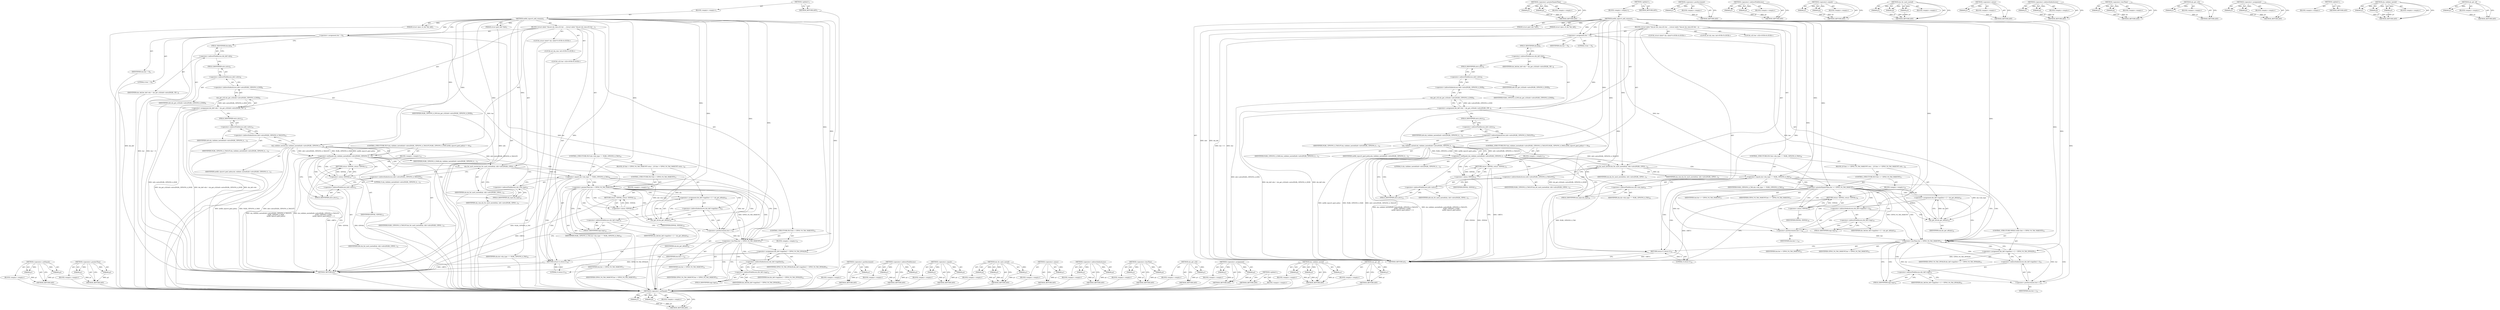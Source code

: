 digraph "nla_get_u8" {
vulnerable_133 [label=<(METHOD,&lt;operator&gt;.notEquals)>];
vulnerable_134 [label=<(PARAM,p1)>];
vulnerable_135 [label=<(PARAM,p2)>];
vulnerable_136 [label=<(BLOCK,&lt;empty&gt;,&lt;empty&gt;)>];
vulnerable_137 [label=<(METHOD_RETURN,ANY)>];
vulnerable_159 [label=<(METHOD,&lt;operator&gt;.greaterThan)>];
vulnerable_160 [label=<(PARAM,p1)>];
vulnerable_161 [label=<(PARAM,p2)>];
vulnerable_162 [label=<(BLOCK,&lt;empty&gt;,&lt;empty&gt;)>];
vulnerable_163 [label=<(METHOD_RETURN,ANY)>];
vulnerable_6 [label=<(METHOD,&lt;global&gt;)<SUB>1</SUB>>];
vulnerable_7 [label=<(BLOCK,&lt;empty&gt;,&lt;empty&gt;)<SUB>1</SUB>>];
vulnerable_8 [label=<(METHOD,netlbl_cipsov4_add_common)<SUB>1</SUB>>];
vulnerable_9 [label=<(PARAM,struct genl_info *info)<SUB>1</SUB>>];
vulnerable_10 [label=<(PARAM,struct cipso_v4_doi *doi_def)<SUB>2</SUB>>];
vulnerable_11 [label=<(BLOCK,{
	struct nlattr *nla;
	int nla_rem;
	u32 iter ...,{
	struct nlattr *nla;
	int nla_rem;
	u32 iter ...)<SUB>3</SUB>>];
vulnerable_12 [label="<(LOCAL,struct nlattr* nla: nlattr*)<SUB>4</SUB>>"];
vulnerable_13 [label="<(LOCAL,int nla_rem: int)<SUB>5</SUB>>"];
vulnerable_14 [label="<(LOCAL,u32 iter: u32)<SUB>6</SUB>>"];
vulnerable_15 [label=<(&lt;operator&gt;.assignment,iter = 0)<SUB>6</SUB>>];
vulnerable_16 [label=<(IDENTIFIER,iter,iter = 0)<SUB>6</SUB>>];
vulnerable_17 [label=<(LITERAL,0,iter = 0)<SUB>6</SUB>>];
vulnerable_18 [label=<(&lt;operator&gt;.assignment,doi_def-&gt;doi = nla_get_u32(info-&gt;attrs[NLBL_CIP...)<SUB>8</SUB>>];
vulnerable_19 [label=<(&lt;operator&gt;.indirectFieldAccess,doi_def-&gt;doi)<SUB>8</SUB>>];
vulnerable_20 [label=<(IDENTIFIER,doi_def,doi_def-&gt;doi = nla_get_u32(info-&gt;attrs[NLBL_CIP...)<SUB>8</SUB>>];
vulnerable_21 [label=<(FIELD_IDENTIFIER,doi,doi)<SUB>8</SUB>>];
vulnerable_22 [label=<(nla_get_u32,nla_get_u32(info-&gt;attrs[NLBL_CIPSOV4_A_DOI]))<SUB>8</SUB>>];
vulnerable_23 [label=<(&lt;operator&gt;.indirectIndexAccess,info-&gt;attrs[NLBL_CIPSOV4_A_DOI])<SUB>8</SUB>>];
vulnerable_24 [label=<(&lt;operator&gt;.indirectFieldAccess,info-&gt;attrs)<SUB>8</SUB>>];
vulnerable_25 [label=<(IDENTIFIER,info,nla_get_u32(info-&gt;attrs[NLBL_CIPSOV4_A_DOI]))<SUB>8</SUB>>];
vulnerable_26 [label=<(FIELD_IDENTIFIER,attrs,attrs)<SUB>8</SUB>>];
vulnerable_27 [label=<(IDENTIFIER,NLBL_CIPSOV4_A_DOI,nla_get_u32(info-&gt;attrs[NLBL_CIPSOV4_A_DOI]))<SUB>8</SUB>>];
vulnerable_28 [label=<(CONTROL_STRUCTURE,IF,if (nla_validate_nested(info-&gt;attrs[NLBL_CIPSOV4_A_TAGLST],
				NLBL_CIPSOV4_A_MAX,
				netlbl_cipsov4_genl_policy) != 0))<SUB>10</SUB>>];
vulnerable_29 [label=<(&lt;operator&gt;.notEquals,nla_validate_nested(info-&gt;attrs[NLBL_CIPSOV4_A_...)<SUB>10</SUB>>];
vulnerable_30 [label=<(nla_validate_nested,nla_validate_nested(info-&gt;attrs[NLBL_CIPSOV4_A_...)<SUB>10</SUB>>];
vulnerable_31 [label=<(&lt;operator&gt;.indirectIndexAccess,info-&gt;attrs[NLBL_CIPSOV4_A_TAGLST])<SUB>10</SUB>>];
vulnerable_32 [label=<(&lt;operator&gt;.indirectFieldAccess,info-&gt;attrs)<SUB>10</SUB>>];
vulnerable_33 [label=<(IDENTIFIER,info,nla_validate_nested(info-&gt;attrs[NLBL_CIPSOV4_A_...)<SUB>10</SUB>>];
vulnerable_34 [label=<(FIELD_IDENTIFIER,attrs,attrs)<SUB>10</SUB>>];
vulnerable_35 [label=<(IDENTIFIER,NLBL_CIPSOV4_A_TAGLST,nla_validate_nested(info-&gt;attrs[NLBL_CIPSOV4_A_...)<SUB>10</SUB>>];
vulnerable_36 [label=<(IDENTIFIER,NLBL_CIPSOV4_A_MAX,nla_validate_nested(info-&gt;attrs[NLBL_CIPSOV4_A_...)<SUB>11</SUB>>];
vulnerable_37 [label=<(IDENTIFIER,netlbl_cipsov4_genl_policy,nla_validate_nested(info-&gt;attrs[NLBL_CIPSOV4_A_...)<SUB>12</SUB>>];
vulnerable_38 [label=<(LITERAL,0,nla_validate_nested(info-&gt;attrs[NLBL_CIPSOV4_A_...)<SUB>12</SUB>>];
vulnerable_39 [label=<(BLOCK,&lt;empty&gt;,&lt;empty&gt;)<SUB>13</SUB>>];
vulnerable_40 [label=<(RETURN,return -EINVAL;,return -EINVAL;)<SUB>13</SUB>>];
vulnerable_41 [label=<(&lt;operator&gt;.minus,-EINVAL)<SUB>13</SUB>>];
vulnerable_42 [label=<(IDENTIFIER,EINVAL,-EINVAL)<SUB>13</SUB>>];
vulnerable_43 [label=<(nla_for_each_nested,nla_for_each_nested(nla, info-&gt;attrs[NLBL_CIPSO...)<SUB>15</SUB>>];
vulnerable_44 [label=<(IDENTIFIER,nla,nla_for_each_nested(nla, info-&gt;attrs[NLBL_CIPSO...)<SUB>15</SUB>>];
vulnerable_45 [label=<(&lt;operator&gt;.indirectIndexAccess,info-&gt;attrs[NLBL_CIPSOV4_A_TAGLST])<SUB>15</SUB>>];
vulnerable_46 [label=<(&lt;operator&gt;.indirectFieldAccess,info-&gt;attrs)<SUB>15</SUB>>];
vulnerable_47 [label=<(IDENTIFIER,info,nla_for_each_nested(nla, info-&gt;attrs[NLBL_CIPSO...)<SUB>15</SUB>>];
vulnerable_48 [label=<(FIELD_IDENTIFIER,attrs,attrs)<SUB>15</SUB>>];
vulnerable_49 [label=<(IDENTIFIER,NLBL_CIPSOV4_A_TAGLST,nla_for_each_nested(nla, info-&gt;attrs[NLBL_CIPSO...)<SUB>15</SUB>>];
vulnerable_50 [label=<(IDENTIFIER,nla_rem,nla_for_each_nested(nla, info-&gt;attrs[NLBL_CIPSO...)<SUB>15</SUB>>];
vulnerable_51 [label=<(CONTROL_STRUCTURE,IF,if (nla-&gt;nla_type == NLBL_CIPSOV4_A_TAG))<SUB>16</SUB>>];
vulnerable_52 [label=<(&lt;operator&gt;.equals,nla-&gt;nla_type == NLBL_CIPSOV4_A_TAG)<SUB>16</SUB>>];
vulnerable_53 [label=<(&lt;operator&gt;.indirectFieldAccess,nla-&gt;nla_type)<SUB>16</SUB>>];
vulnerable_54 [label=<(IDENTIFIER,nla,nla-&gt;nla_type == NLBL_CIPSOV4_A_TAG)<SUB>16</SUB>>];
vulnerable_55 [label=<(FIELD_IDENTIFIER,nla_type,nla_type)<SUB>16</SUB>>];
vulnerable_56 [label=<(IDENTIFIER,NLBL_CIPSOV4_A_TAG,nla-&gt;nla_type == NLBL_CIPSOV4_A_TAG)<SUB>16</SUB>>];
vulnerable_57 [label=<(BLOCK,{
			if (iter &gt; CIPSO_V4_TAG_MAXCNT)
 				retur...,{
			if (iter &gt; CIPSO_V4_TAG_MAXCNT)
 				retur...)<SUB>16</SUB>>];
vulnerable_58 [label=<(CONTROL_STRUCTURE,IF,if (iter &gt; CIPSO_V4_TAG_MAXCNT))<SUB>17</SUB>>];
vulnerable_59 [label=<(&lt;operator&gt;.greaterThan,iter &gt; CIPSO_V4_TAG_MAXCNT)<SUB>17</SUB>>];
vulnerable_60 [label=<(IDENTIFIER,iter,iter &gt; CIPSO_V4_TAG_MAXCNT)<SUB>17</SUB>>];
vulnerable_61 [label=<(IDENTIFIER,CIPSO_V4_TAG_MAXCNT,iter &gt; CIPSO_V4_TAG_MAXCNT)<SUB>17</SUB>>];
vulnerable_62 [label=<(BLOCK,&lt;empty&gt;,&lt;empty&gt;)<SUB>18</SUB>>];
vulnerable_63 [label=<(RETURN,return -EINVAL;,return -EINVAL;)<SUB>18</SUB>>];
vulnerable_64 [label=<(&lt;operator&gt;.minus,-EINVAL)<SUB>18</SUB>>];
vulnerable_65 [label=<(IDENTIFIER,EINVAL,-EINVAL)<SUB>18</SUB>>];
vulnerable_66 [label=<(&lt;operator&gt;.assignment,doi_def-&gt;tags[iter++] = nla_get_u8(nla))<SUB>19</SUB>>];
vulnerable_67 [label=<(&lt;operator&gt;.indirectIndexAccess,doi_def-&gt;tags[iter++])<SUB>19</SUB>>];
vulnerable_68 [label=<(&lt;operator&gt;.indirectFieldAccess,doi_def-&gt;tags)<SUB>19</SUB>>];
vulnerable_69 [label=<(IDENTIFIER,doi_def,doi_def-&gt;tags[iter++] = nla_get_u8(nla))<SUB>19</SUB>>];
vulnerable_70 [label=<(FIELD_IDENTIFIER,tags,tags)<SUB>19</SUB>>];
vulnerable_71 [label=<(&lt;operator&gt;.postIncrement,iter++)<SUB>19</SUB>>];
vulnerable_72 [label=<(IDENTIFIER,iter,iter++)<SUB>19</SUB>>];
vulnerable_73 [label=<(nla_get_u8,nla_get_u8(nla))<SUB>19</SUB>>];
vulnerable_74 [label=<(IDENTIFIER,nla,nla_get_u8(nla))<SUB>19</SUB>>];
vulnerable_75 [label=<(CONTROL_STRUCTURE,IF,if (iter &lt; CIPSO_V4_TAG_MAXCNT))<SUB>21</SUB>>];
vulnerable_76 [label=<(&lt;operator&gt;.lessThan,iter &lt; CIPSO_V4_TAG_MAXCNT)<SUB>21</SUB>>];
vulnerable_77 [label=<(IDENTIFIER,iter,iter &lt; CIPSO_V4_TAG_MAXCNT)<SUB>21</SUB>>];
vulnerable_78 [label=<(IDENTIFIER,CIPSO_V4_TAG_MAXCNT,iter &lt; CIPSO_V4_TAG_MAXCNT)<SUB>21</SUB>>];
vulnerable_79 [label=<(BLOCK,&lt;empty&gt;,&lt;empty&gt;)<SUB>22</SUB>>];
vulnerable_80 [label=<(&lt;operator&gt;.assignment,doi_def-&gt;tags[iter] = CIPSO_V4_TAG_INVALID)<SUB>22</SUB>>];
vulnerable_81 [label=<(&lt;operator&gt;.indirectIndexAccess,doi_def-&gt;tags[iter])<SUB>22</SUB>>];
vulnerable_82 [label=<(&lt;operator&gt;.indirectFieldAccess,doi_def-&gt;tags)<SUB>22</SUB>>];
vulnerable_83 [label=<(IDENTIFIER,doi_def,doi_def-&gt;tags[iter] = CIPSO_V4_TAG_INVALID)<SUB>22</SUB>>];
vulnerable_84 [label=<(FIELD_IDENTIFIER,tags,tags)<SUB>22</SUB>>];
vulnerable_85 [label=<(IDENTIFIER,iter,doi_def-&gt;tags[iter] = CIPSO_V4_TAG_INVALID)<SUB>22</SUB>>];
vulnerable_86 [label=<(IDENTIFIER,CIPSO_V4_TAG_INVALID,doi_def-&gt;tags[iter] = CIPSO_V4_TAG_INVALID)<SUB>22</SUB>>];
vulnerable_87 [label=<(RETURN,return 0;,return 0;)<SUB>24</SUB>>];
vulnerable_88 [label=<(LITERAL,0,return 0;)<SUB>24</SUB>>];
vulnerable_89 [label=<(METHOD_RETURN,int)<SUB>1</SUB>>];
vulnerable_91 [label=<(METHOD_RETURN,ANY)<SUB>1</SUB>>];
vulnerable_164 [label=<(METHOD,&lt;operator&gt;.postIncrement)>];
vulnerable_165 [label=<(PARAM,p1)>];
vulnerable_166 [label=<(BLOCK,&lt;empty&gt;,&lt;empty&gt;)>];
vulnerable_167 [label=<(METHOD_RETURN,ANY)>];
vulnerable_119 [label=<(METHOD,&lt;operator&gt;.indirectFieldAccess)>];
vulnerable_120 [label=<(PARAM,p1)>];
vulnerable_121 [label=<(PARAM,p2)>];
vulnerable_122 [label=<(BLOCK,&lt;empty&gt;,&lt;empty&gt;)>];
vulnerable_123 [label=<(METHOD_RETURN,ANY)>];
vulnerable_154 [label=<(METHOD,&lt;operator&gt;.equals)>];
vulnerable_155 [label=<(PARAM,p1)>];
vulnerable_156 [label=<(PARAM,p2)>];
vulnerable_157 [label=<(BLOCK,&lt;empty&gt;,&lt;empty&gt;)>];
vulnerable_158 [label=<(METHOD_RETURN,ANY)>];
vulnerable_148 [label=<(METHOD,nla_for_each_nested)>];
vulnerable_149 [label=<(PARAM,p1)>];
vulnerable_150 [label=<(PARAM,p2)>];
vulnerable_151 [label=<(PARAM,p3)>];
vulnerable_152 [label=<(BLOCK,&lt;empty&gt;,&lt;empty&gt;)>];
vulnerable_153 [label=<(METHOD_RETURN,ANY)>];
vulnerable_144 [label=<(METHOD,&lt;operator&gt;.minus)>];
vulnerable_145 [label=<(PARAM,p1)>];
vulnerable_146 [label=<(BLOCK,&lt;empty&gt;,&lt;empty&gt;)>];
vulnerable_147 [label=<(METHOD_RETURN,ANY)>];
vulnerable_128 [label=<(METHOD,&lt;operator&gt;.indirectIndexAccess)>];
vulnerable_129 [label=<(PARAM,p1)>];
vulnerable_130 [label=<(PARAM,p2)>];
vulnerable_131 [label=<(BLOCK,&lt;empty&gt;,&lt;empty&gt;)>];
vulnerable_132 [label=<(METHOD_RETURN,ANY)>];
vulnerable_172 [label=<(METHOD,&lt;operator&gt;.lessThan)>];
vulnerable_173 [label=<(PARAM,p1)>];
vulnerable_174 [label=<(PARAM,p2)>];
vulnerable_175 [label=<(BLOCK,&lt;empty&gt;,&lt;empty&gt;)>];
vulnerable_176 [label=<(METHOD_RETURN,ANY)>];
vulnerable_124 [label=<(METHOD,nla_get_u32)>];
vulnerable_125 [label=<(PARAM,p1)>];
vulnerable_126 [label=<(BLOCK,&lt;empty&gt;,&lt;empty&gt;)>];
vulnerable_127 [label=<(METHOD_RETURN,ANY)>];
vulnerable_114 [label=<(METHOD,&lt;operator&gt;.assignment)>];
vulnerable_115 [label=<(PARAM,p1)>];
vulnerable_116 [label=<(PARAM,p2)>];
vulnerable_117 [label=<(BLOCK,&lt;empty&gt;,&lt;empty&gt;)>];
vulnerable_118 [label=<(METHOD_RETURN,ANY)>];
vulnerable_108 [label=<(METHOD,&lt;global&gt;)<SUB>1</SUB>>];
vulnerable_109 [label=<(BLOCK,&lt;empty&gt;,&lt;empty&gt;)>];
vulnerable_110 [label=<(METHOD_RETURN,ANY)>];
vulnerable_138 [label=<(METHOD,nla_validate_nested)>];
vulnerable_139 [label=<(PARAM,p1)>];
vulnerable_140 [label=<(PARAM,p2)>];
vulnerable_141 [label=<(PARAM,p3)>];
vulnerable_142 [label=<(BLOCK,&lt;empty&gt;,&lt;empty&gt;)>];
vulnerable_143 [label=<(METHOD_RETURN,ANY)>];
vulnerable_168 [label=<(METHOD,nla_get_u8)>];
vulnerable_169 [label=<(PARAM,p1)>];
vulnerable_170 [label=<(BLOCK,&lt;empty&gt;,&lt;empty&gt;)>];
vulnerable_171 [label=<(METHOD_RETURN,ANY)>];
fixed_133 [label=<(METHOD,&lt;operator&gt;.notEquals)>];
fixed_134 [label=<(PARAM,p1)>];
fixed_135 [label=<(PARAM,p2)>];
fixed_136 [label=<(BLOCK,&lt;empty&gt;,&lt;empty&gt;)>];
fixed_137 [label=<(METHOD_RETURN,ANY)>];
fixed_159 [label=<(METHOD,&lt;operator&gt;.greaterEqualsThan)>];
fixed_160 [label=<(PARAM,p1)>];
fixed_161 [label=<(PARAM,p2)>];
fixed_162 [label=<(BLOCK,&lt;empty&gt;,&lt;empty&gt;)>];
fixed_163 [label=<(METHOD_RETURN,ANY)>];
fixed_6 [label=<(METHOD,&lt;global&gt;)<SUB>1</SUB>>];
fixed_7 [label=<(BLOCK,&lt;empty&gt;,&lt;empty&gt;)<SUB>1</SUB>>];
fixed_8 [label=<(METHOD,netlbl_cipsov4_add_common)<SUB>1</SUB>>];
fixed_9 [label=<(PARAM,struct genl_info *info)<SUB>1</SUB>>];
fixed_10 [label=<(PARAM,struct cipso_v4_doi *doi_def)<SUB>2</SUB>>];
fixed_11 [label=<(BLOCK,{
	struct nlattr *nla;
	int nla_rem;
	u32 iter ...,{
	struct nlattr *nla;
	int nla_rem;
	u32 iter ...)<SUB>3</SUB>>];
fixed_12 [label="<(LOCAL,struct nlattr* nla: nlattr*)<SUB>4</SUB>>"];
fixed_13 [label="<(LOCAL,int nla_rem: int)<SUB>5</SUB>>"];
fixed_14 [label="<(LOCAL,u32 iter: u32)<SUB>6</SUB>>"];
fixed_15 [label=<(&lt;operator&gt;.assignment,iter = 0)<SUB>6</SUB>>];
fixed_16 [label=<(IDENTIFIER,iter,iter = 0)<SUB>6</SUB>>];
fixed_17 [label=<(LITERAL,0,iter = 0)<SUB>6</SUB>>];
fixed_18 [label=<(&lt;operator&gt;.assignment,doi_def-&gt;doi = nla_get_u32(info-&gt;attrs[NLBL_CIP...)<SUB>8</SUB>>];
fixed_19 [label=<(&lt;operator&gt;.indirectFieldAccess,doi_def-&gt;doi)<SUB>8</SUB>>];
fixed_20 [label=<(IDENTIFIER,doi_def,doi_def-&gt;doi = nla_get_u32(info-&gt;attrs[NLBL_CIP...)<SUB>8</SUB>>];
fixed_21 [label=<(FIELD_IDENTIFIER,doi,doi)<SUB>8</SUB>>];
fixed_22 [label=<(nla_get_u32,nla_get_u32(info-&gt;attrs[NLBL_CIPSOV4_A_DOI]))<SUB>8</SUB>>];
fixed_23 [label=<(&lt;operator&gt;.indirectIndexAccess,info-&gt;attrs[NLBL_CIPSOV4_A_DOI])<SUB>8</SUB>>];
fixed_24 [label=<(&lt;operator&gt;.indirectFieldAccess,info-&gt;attrs)<SUB>8</SUB>>];
fixed_25 [label=<(IDENTIFIER,info,nla_get_u32(info-&gt;attrs[NLBL_CIPSOV4_A_DOI]))<SUB>8</SUB>>];
fixed_26 [label=<(FIELD_IDENTIFIER,attrs,attrs)<SUB>8</SUB>>];
fixed_27 [label=<(IDENTIFIER,NLBL_CIPSOV4_A_DOI,nla_get_u32(info-&gt;attrs[NLBL_CIPSOV4_A_DOI]))<SUB>8</SUB>>];
fixed_28 [label=<(CONTROL_STRUCTURE,IF,if (nla_validate_nested(info-&gt;attrs[NLBL_CIPSOV4_A_TAGLST],
				NLBL_CIPSOV4_A_MAX,
				netlbl_cipsov4_genl_policy) != 0))<SUB>10</SUB>>];
fixed_29 [label=<(&lt;operator&gt;.notEquals,nla_validate_nested(info-&gt;attrs[NLBL_CIPSOV4_A_...)<SUB>10</SUB>>];
fixed_30 [label=<(nla_validate_nested,nla_validate_nested(info-&gt;attrs[NLBL_CIPSOV4_A_...)<SUB>10</SUB>>];
fixed_31 [label=<(&lt;operator&gt;.indirectIndexAccess,info-&gt;attrs[NLBL_CIPSOV4_A_TAGLST])<SUB>10</SUB>>];
fixed_32 [label=<(&lt;operator&gt;.indirectFieldAccess,info-&gt;attrs)<SUB>10</SUB>>];
fixed_33 [label=<(IDENTIFIER,info,nla_validate_nested(info-&gt;attrs[NLBL_CIPSOV4_A_...)<SUB>10</SUB>>];
fixed_34 [label=<(FIELD_IDENTIFIER,attrs,attrs)<SUB>10</SUB>>];
fixed_35 [label=<(IDENTIFIER,NLBL_CIPSOV4_A_TAGLST,nla_validate_nested(info-&gt;attrs[NLBL_CIPSOV4_A_...)<SUB>10</SUB>>];
fixed_36 [label=<(IDENTIFIER,NLBL_CIPSOV4_A_MAX,nla_validate_nested(info-&gt;attrs[NLBL_CIPSOV4_A_...)<SUB>11</SUB>>];
fixed_37 [label=<(IDENTIFIER,netlbl_cipsov4_genl_policy,nla_validate_nested(info-&gt;attrs[NLBL_CIPSOV4_A_...)<SUB>12</SUB>>];
fixed_38 [label=<(LITERAL,0,nla_validate_nested(info-&gt;attrs[NLBL_CIPSOV4_A_...)<SUB>12</SUB>>];
fixed_39 [label=<(BLOCK,&lt;empty&gt;,&lt;empty&gt;)<SUB>13</SUB>>];
fixed_40 [label=<(RETURN,return -EINVAL;,return -EINVAL;)<SUB>13</SUB>>];
fixed_41 [label=<(&lt;operator&gt;.minus,-EINVAL)<SUB>13</SUB>>];
fixed_42 [label=<(IDENTIFIER,EINVAL,-EINVAL)<SUB>13</SUB>>];
fixed_43 [label=<(nla_for_each_nested,nla_for_each_nested(nla, info-&gt;attrs[NLBL_CIPSO...)<SUB>15</SUB>>];
fixed_44 [label=<(IDENTIFIER,nla,nla_for_each_nested(nla, info-&gt;attrs[NLBL_CIPSO...)<SUB>15</SUB>>];
fixed_45 [label=<(&lt;operator&gt;.indirectIndexAccess,info-&gt;attrs[NLBL_CIPSOV4_A_TAGLST])<SUB>15</SUB>>];
fixed_46 [label=<(&lt;operator&gt;.indirectFieldAccess,info-&gt;attrs)<SUB>15</SUB>>];
fixed_47 [label=<(IDENTIFIER,info,nla_for_each_nested(nla, info-&gt;attrs[NLBL_CIPSO...)<SUB>15</SUB>>];
fixed_48 [label=<(FIELD_IDENTIFIER,attrs,attrs)<SUB>15</SUB>>];
fixed_49 [label=<(IDENTIFIER,NLBL_CIPSOV4_A_TAGLST,nla_for_each_nested(nla, info-&gt;attrs[NLBL_CIPSO...)<SUB>15</SUB>>];
fixed_50 [label=<(IDENTIFIER,nla_rem,nla_for_each_nested(nla, info-&gt;attrs[NLBL_CIPSO...)<SUB>15</SUB>>];
fixed_51 [label=<(CONTROL_STRUCTURE,IF,if (nla-&gt;nla_type == NLBL_CIPSOV4_A_TAG))<SUB>16</SUB>>];
fixed_52 [label=<(&lt;operator&gt;.equals,nla-&gt;nla_type == NLBL_CIPSOV4_A_TAG)<SUB>16</SUB>>];
fixed_53 [label=<(&lt;operator&gt;.indirectFieldAccess,nla-&gt;nla_type)<SUB>16</SUB>>];
fixed_54 [label=<(IDENTIFIER,nla,nla-&gt;nla_type == NLBL_CIPSOV4_A_TAG)<SUB>16</SUB>>];
fixed_55 [label=<(FIELD_IDENTIFIER,nla_type,nla_type)<SUB>16</SUB>>];
fixed_56 [label=<(IDENTIFIER,NLBL_CIPSOV4_A_TAG,nla-&gt;nla_type == NLBL_CIPSOV4_A_TAG)<SUB>16</SUB>>];
fixed_57 [label=<(BLOCK,{
			if (iter &gt;= CIPSO_V4_TAG_MAXCNT)
 				retu...,{
			if (iter &gt;= CIPSO_V4_TAG_MAXCNT)
 				retu...)<SUB>16</SUB>>];
fixed_58 [label=<(CONTROL_STRUCTURE,IF,if (iter &gt;= CIPSO_V4_TAG_MAXCNT))<SUB>17</SUB>>];
fixed_59 [label=<(&lt;operator&gt;.greaterEqualsThan,iter &gt;= CIPSO_V4_TAG_MAXCNT)<SUB>17</SUB>>];
fixed_60 [label=<(IDENTIFIER,iter,iter &gt;= CIPSO_V4_TAG_MAXCNT)<SUB>17</SUB>>];
fixed_61 [label=<(IDENTIFIER,CIPSO_V4_TAG_MAXCNT,iter &gt;= CIPSO_V4_TAG_MAXCNT)<SUB>17</SUB>>];
fixed_62 [label=<(BLOCK,&lt;empty&gt;,&lt;empty&gt;)<SUB>18</SUB>>];
fixed_63 [label=<(RETURN,return -EINVAL;,return -EINVAL;)<SUB>18</SUB>>];
fixed_64 [label=<(&lt;operator&gt;.minus,-EINVAL)<SUB>18</SUB>>];
fixed_65 [label=<(IDENTIFIER,EINVAL,-EINVAL)<SUB>18</SUB>>];
fixed_66 [label=<(&lt;operator&gt;.assignment,doi_def-&gt;tags[iter++] = nla_get_u8(nla))<SUB>19</SUB>>];
fixed_67 [label=<(&lt;operator&gt;.indirectIndexAccess,doi_def-&gt;tags[iter++])<SUB>19</SUB>>];
fixed_68 [label=<(&lt;operator&gt;.indirectFieldAccess,doi_def-&gt;tags)<SUB>19</SUB>>];
fixed_69 [label=<(IDENTIFIER,doi_def,doi_def-&gt;tags[iter++] = nla_get_u8(nla))<SUB>19</SUB>>];
fixed_70 [label=<(FIELD_IDENTIFIER,tags,tags)<SUB>19</SUB>>];
fixed_71 [label=<(&lt;operator&gt;.postIncrement,iter++)<SUB>19</SUB>>];
fixed_72 [label=<(IDENTIFIER,iter,iter++)<SUB>19</SUB>>];
fixed_73 [label=<(nla_get_u8,nla_get_u8(nla))<SUB>19</SUB>>];
fixed_74 [label=<(IDENTIFIER,nla,nla_get_u8(nla))<SUB>19</SUB>>];
fixed_75 [label=<(CONTROL_STRUCTURE,WHILE,while (iter &lt; CIPSO_V4_TAG_MAXCNT))<SUB>21</SUB>>];
fixed_76 [label=<(&lt;operator&gt;.lessThan,iter &lt; CIPSO_V4_TAG_MAXCNT)<SUB>21</SUB>>];
fixed_77 [label=<(IDENTIFIER,iter,iter &lt; CIPSO_V4_TAG_MAXCNT)<SUB>21</SUB>>];
fixed_78 [label=<(IDENTIFIER,CIPSO_V4_TAG_MAXCNT,iter &lt; CIPSO_V4_TAG_MAXCNT)<SUB>21</SUB>>];
fixed_79 [label=<(&lt;operator&gt;.assignment,doi_def-&gt;tags[iter++] = CIPSO_V4_TAG_INVALID)<SUB>22</SUB>>];
fixed_80 [label=<(&lt;operator&gt;.indirectIndexAccess,doi_def-&gt;tags[iter++])<SUB>22</SUB>>];
fixed_81 [label=<(&lt;operator&gt;.indirectFieldAccess,doi_def-&gt;tags)<SUB>22</SUB>>];
fixed_82 [label=<(IDENTIFIER,doi_def,doi_def-&gt;tags[iter++] = CIPSO_V4_TAG_INVALID)<SUB>22</SUB>>];
fixed_83 [label=<(FIELD_IDENTIFIER,tags,tags)<SUB>22</SUB>>];
fixed_84 [label=<(&lt;operator&gt;.postIncrement,iter++)<SUB>22</SUB>>];
fixed_85 [label=<(IDENTIFIER,iter,iter++)<SUB>22</SUB>>];
fixed_86 [label=<(IDENTIFIER,CIPSO_V4_TAG_INVALID,doi_def-&gt;tags[iter++] = CIPSO_V4_TAG_INVALID)<SUB>22</SUB>>];
fixed_87 [label=<(RETURN,return 0;,return 0;)<SUB>24</SUB>>];
fixed_88 [label=<(LITERAL,0,return 0;)<SUB>24</SUB>>];
fixed_89 [label=<(METHOD_RETURN,int)<SUB>1</SUB>>];
fixed_91 [label=<(METHOD_RETURN,ANY)<SUB>1</SUB>>];
fixed_164 [label=<(METHOD,&lt;operator&gt;.postIncrement)>];
fixed_165 [label=<(PARAM,p1)>];
fixed_166 [label=<(BLOCK,&lt;empty&gt;,&lt;empty&gt;)>];
fixed_167 [label=<(METHOD_RETURN,ANY)>];
fixed_119 [label=<(METHOD,&lt;operator&gt;.indirectFieldAccess)>];
fixed_120 [label=<(PARAM,p1)>];
fixed_121 [label=<(PARAM,p2)>];
fixed_122 [label=<(BLOCK,&lt;empty&gt;,&lt;empty&gt;)>];
fixed_123 [label=<(METHOD_RETURN,ANY)>];
fixed_154 [label=<(METHOD,&lt;operator&gt;.equals)>];
fixed_155 [label=<(PARAM,p1)>];
fixed_156 [label=<(PARAM,p2)>];
fixed_157 [label=<(BLOCK,&lt;empty&gt;,&lt;empty&gt;)>];
fixed_158 [label=<(METHOD_RETURN,ANY)>];
fixed_148 [label=<(METHOD,nla_for_each_nested)>];
fixed_149 [label=<(PARAM,p1)>];
fixed_150 [label=<(PARAM,p2)>];
fixed_151 [label=<(PARAM,p3)>];
fixed_152 [label=<(BLOCK,&lt;empty&gt;,&lt;empty&gt;)>];
fixed_153 [label=<(METHOD_RETURN,ANY)>];
fixed_144 [label=<(METHOD,&lt;operator&gt;.minus)>];
fixed_145 [label=<(PARAM,p1)>];
fixed_146 [label=<(BLOCK,&lt;empty&gt;,&lt;empty&gt;)>];
fixed_147 [label=<(METHOD_RETURN,ANY)>];
fixed_128 [label=<(METHOD,&lt;operator&gt;.indirectIndexAccess)>];
fixed_129 [label=<(PARAM,p1)>];
fixed_130 [label=<(PARAM,p2)>];
fixed_131 [label=<(BLOCK,&lt;empty&gt;,&lt;empty&gt;)>];
fixed_132 [label=<(METHOD_RETURN,ANY)>];
fixed_172 [label=<(METHOD,&lt;operator&gt;.lessThan)>];
fixed_173 [label=<(PARAM,p1)>];
fixed_174 [label=<(PARAM,p2)>];
fixed_175 [label=<(BLOCK,&lt;empty&gt;,&lt;empty&gt;)>];
fixed_176 [label=<(METHOD_RETURN,ANY)>];
fixed_124 [label=<(METHOD,nla_get_u32)>];
fixed_125 [label=<(PARAM,p1)>];
fixed_126 [label=<(BLOCK,&lt;empty&gt;,&lt;empty&gt;)>];
fixed_127 [label=<(METHOD_RETURN,ANY)>];
fixed_114 [label=<(METHOD,&lt;operator&gt;.assignment)>];
fixed_115 [label=<(PARAM,p1)>];
fixed_116 [label=<(PARAM,p2)>];
fixed_117 [label=<(BLOCK,&lt;empty&gt;,&lt;empty&gt;)>];
fixed_118 [label=<(METHOD_RETURN,ANY)>];
fixed_108 [label=<(METHOD,&lt;global&gt;)<SUB>1</SUB>>];
fixed_109 [label=<(BLOCK,&lt;empty&gt;,&lt;empty&gt;)>];
fixed_110 [label=<(METHOD_RETURN,ANY)>];
fixed_138 [label=<(METHOD,nla_validate_nested)>];
fixed_139 [label=<(PARAM,p1)>];
fixed_140 [label=<(PARAM,p2)>];
fixed_141 [label=<(PARAM,p3)>];
fixed_142 [label=<(BLOCK,&lt;empty&gt;,&lt;empty&gt;)>];
fixed_143 [label=<(METHOD_RETURN,ANY)>];
fixed_168 [label=<(METHOD,nla_get_u8)>];
fixed_169 [label=<(PARAM,p1)>];
fixed_170 [label=<(BLOCK,&lt;empty&gt;,&lt;empty&gt;)>];
fixed_171 [label=<(METHOD_RETURN,ANY)>];
vulnerable_133 -> vulnerable_134  [key=0, label="AST: "];
vulnerable_133 -> vulnerable_134  [key=1, label="DDG: "];
vulnerable_133 -> vulnerable_136  [key=0, label="AST: "];
vulnerable_133 -> vulnerable_135  [key=0, label="AST: "];
vulnerable_133 -> vulnerable_135  [key=1, label="DDG: "];
vulnerable_133 -> vulnerable_137  [key=0, label="AST: "];
vulnerable_133 -> vulnerable_137  [key=1, label="CFG: "];
vulnerable_134 -> vulnerable_137  [key=0, label="DDG: p1"];
vulnerable_135 -> vulnerable_137  [key=0, label="DDG: p2"];
vulnerable_136 -> fixed_133  [key=0];
vulnerable_137 -> fixed_133  [key=0];
vulnerable_159 -> vulnerable_160  [key=0, label="AST: "];
vulnerable_159 -> vulnerable_160  [key=1, label="DDG: "];
vulnerable_159 -> vulnerable_162  [key=0, label="AST: "];
vulnerable_159 -> vulnerable_161  [key=0, label="AST: "];
vulnerable_159 -> vulnerable_161  [key=1, label="DDG: "];
vulnerable_159 -> vulnerable_163  [key=0, label="AST: "];
vulnerable_159 -> vulnerable_163  [key=1, label="CFG: "];
vulnerable_160 -> vulnerable_163  [key=0, label="DDG: p1"];
vulnerable_161 -> vulnerable_163  [key=0, label="DDG: p2"];
vulnerable_162 -> fixed_133  [key=0];
vulnerable_163 -> fixed_133  [key=0];
vulnerable_6 -> vulnerable_7  [key=0, label="AST: "];
vulnerable_6 -> vulnerable_91  [key=0, label="AST: "];
vulnerable_6 -> vulnerable_91  [key=1, label="CFG: "];
vulnerable_7 -> vulnerable_8  [key=0, label="AST: "];
vulnerable_8 -> vulnerable_9  [key=0, label="AST: "];
vulnerable_8 -> vulnerable_9  [key=1, label="DDG: "];
vulnerable_8 -> vulnerable_10  [key=0, label="AST: "];
vulnerable_8 -> vulnerable_10  [key=1, label="DDG: "];
vulnerable_8 -> vulnerable_11  [key=0, label="AST: "];
vulnerable_8 -> vulnerable_89  [key=0, label="AST: "];
vulnerable_8 -> vulnerable_15  [key=0, label="CFG: "];
vulnerable_8 -> vulnerable_15  [key=1, label="DDG: "];
vulnerable_8 -> vulnerable_87  [key=0, label="DDG: "];
vulnerable_8 -> vulnerable_43  [key=0, label="DDG: "];
vulnerable_8 -> vulnerable_88  [key=0, label="DDG: "];
vulnerable_8 -> vulnerable_29  [key=0, label="DDG: "];
vulnerable_8 -> vulnerable_52  [key=0, label="DDG: "];
vulnerable_8 -> vulnerable_76  [key=0, label="DDG: "];
vulnerable_8 -> vulnerable_80  [key=0, label="DDG: "];
vulnerable_8 -> vulnerable_30  [key=0, label="DDG: "];
vulnerable_8 -> vulnerable_41  [key=0, label="DDG: "];
vulnerable_8 -> vulnerable_59  [key=0, label="DDG: "];
vulnerable_8 -> vulnerable_73  [key=0, label="DDG: "];
vulnerable_8 -> vulnerable_71  [key=0, label="DDG: "];
vulnerable_8 -> vulnerable_64  [key=0, label="DDG: "];
vulnerable_9 -> vulnerable_89  [key=0, label="DDG: info"];
vulnerable_10 -> vulnerable_89  [key=0, label="DDG: doi_def"];
vulnerable_11 -> vulnerable_12  [key=0, label="AST: "];
vulnerable_11 -> vulnerable_13  [key=0, label="AST: "];
vulnerable_11 -> vulnerable_14  [key=0, label="AST: "];
vulnerable_11 -> vulnerable_15  [key=0, label="AST: "];
vulnerable_11 -> vulnerable_18  [key=0, label="AST: "];
vulnerable_11 -> vulnerable_28  [key=0, label="AST: "];
vulnerable_11 -> vulnerable_43  [key=0, label="AST: "];
vulnerable_11 -> vulnerable_51  [key=0, label="AST: "];
vulnerable_11 -> vulnerable_75  [key=0, label="AST: "];
vulnerable_11 -> vulnerable_87  [key=0, label="AST: "];
vulnerable_12 -> fixed_133  [key=0];
vulnerable_13 -> fixed_133  [key=0];
vulnerable_14 -> fixed_133  [key=0];
vulnerable_15 -> vulnerable_16  [key=0, label="AST: "];
vulnerable_15 -> vulnerable_17  [key=0, label="AST: "];
vulnerable_15 -> vulnerable_21  [key=0, label="CFG: "];
vulnerable_15 -> vulnerable_89  [key=0, label="DDG: iter"];
vulnerable_15 -> vulnerable_89  [key=1, label="DDG: iter = 0"];
vulnerable_15 -> vulnerable_76  [key=0, label="DDG: iter"];
vulnerable_15 -> vulnerable_59  [key=0, label="DDG: iter"];
vulnerable_16 -> fixed_133  [key=0];
vulnerable_17 -> fixed_133  [key=0];
vulnerable_18 -> vulnerable_19  [key=0, label="AST: "];
vulnerable_18 -> vulnerable_22  [key=0, label="AST: "];
vulnerable_18 -> vulnerable_34  [key=0, label="CFG: "];
vulnerable_18 -> vulnerable_89  [key=0, label="DDG: doi_def-&gt;doi"];
vulnerable_18 -> vulnerable_89  [key=1, label="DDG: nla_get_u32(info-&gt;attrs[NLBL_CIPSOV4_A_DOI])"];
vulnerable_18 -> vulnerable_89  [key=2, label="DDG: doi_def-&gt;doi = nla_get_u32(info-&gt;attrs[NLBL_CIPSOV4_A_DOI])"];
vulnerable_19 -> vulnerable_20  [key=0, label="AST: "];
vulnerable_19 -> vulnerable_21  [key=0, label="AST: "];
vulnerable_19 -> vulnerable_26  [key=0, label="CFG: "];
vulnerable_20 -> fixed_133  [key=0];
vulnerable_21 -> vulnerable_19  [key=0, label="CFG: "];
vulnerable_22 -> vulnerable_23  [key=0, label="AST: "];
vulnerable_22 -> vulnerable_18  [key=0, label="CFG: "];
vulnerable_22 -> vulnerable_18  [key=1, label="DDG: info-&gt;attrs[NLBL_CIPSOV4_A_DOI]"];
vulnerable_22 -> vulnerable_89  [key=0, label="DDG: info-&gt;attrs[NLBL_CIPSOV4_A_DOI]"];
vulnerable_23 -> vulnerable_24  [key=0, label="AST: "];
vulnerable_23 -> vulnerable_27  [key=0, label="AST: "];
vulnerable_23 -> vulnerable_22  [key=0, label="CFG: "];
vulnerable_24 -> vulnerable_25  [key=0, label="AST: "];
vulnerable_24 -> vulnerable_26  [key=0, label="AST: "];
vulnerable_24 -> vulnerable_23  [key=0, label="CFG: "];
vulnerable_25 -> fixed_133  [key=0];
vulnerable_26 -> vulnerable_24  [key=0, label="CFG: "];
vulnerable_27 -> fixed_133  [key=0];
vulnerable_28 -> vulnerable_29  [key=0, label="AST: "];
vulnerable_28 -> vulnerable_39  [key=0, label="AST: "];
vulnerable_29 -> vulnerable_30  [key=0, label="AST: "];
vulnerable_29 -> vulnerable_38  [key=0, label="AST: "];
vulnerable_29 -> vulnerable_41  [key=0, label="CFG: "];
vulnerable_29 -> vulnerable_41  [key=1, label="CDG: "];
vulnerable_29 -> vulnerable_48  [key=0, label="CFG: "];
vulnerable_29 -> vulnerable_48  [key=1, label="CDG: "];
vulnerable_29 -> vulnerable_89  [key=0, label="DDG: nla_validate_nested(info-&gt;attrs[NLBL_CIPSOV4_A_TAGLST],
				NLBL_CIPSOV4_A_MAX,
				netlbl_cipsov4_genl_policy)"];
vulnerable_29 -> vulnerable_89  [key=1, label="DDG: nla_validate_nested(info-&gt;attrs[NLBL_CIPSOV4_A_TAGLST],
				NLBL_CIPSOV4_A_MAX,
				netlbl_cipsov4_genl_policy) != 0"];
vulnerable_29 -> vulnerable_52  [key=0, label="CDG: "];
vulnerable_29 -> vulnerable_46  [key=0, label="CDG: "];
vulnerable_29 -> vulnerable_53  [key=0, label="CDG: "];
vulnerable_29 -> vulnerable_45  [key=0, label="CDG: "];
vulnerable_29 -> vulnerable_40  [key=0, label="CDG: "];
vulnerable_29 -> vulnerable_55  [key=0, label="CDG: "];
vulnerable_29 -> vulnerable_43  [key=0, label="CDG: "];
vulnerable_30 -> vulnerable_31  [key=0, label="AST: "];
vulnerable_30 -> vulnerable_36  [key=0, label="AST: "];
vulnerable_30 -> vulnerable_37  [key=0, label="AST: "];
vulnerable_30 -> vulnerable_29  [key=0, label="CFG: "];
vulnerable_30 -> vulnerable_29  [key=1, label="DDG: info-&gt;attrs[NLBL_CIPSOV4_A_TAGLST]"];
vulnerable_30 -> vulnerable_29  [key=2, label="DDG: NLBL_CIPSOV4_A_MAX"];
vulnerable_30 -> vulnerable_29  [key=3, label="DDG: netlbl_cipsov4_genl_policy"];
vulnerable_30 -> vulnerable_89  [key=0, label="DDG: info-&gt;attrs[NLBL_CIPSOV4_A_TAGLST]"];
vulnerable_30 -> vulnerable_89  [key=1, label="DDG: netlbl_cipsov4_genl_policy"];
vulnerable_30 -> vulnerable_89  [key=2, label="DDG: NLBL_CIPSOV4_A_MAX"];
vulnerable_30 -> vulnerable_43  [key=0, label="DDG: info-&gt;attrs[NLBL_CIPSOV4_A_TAGLST]"];
vulnerable_31 -> vulnerable_32  [key=0, label="AST: "];
vulnerable_31 -> vulnerable_35  [key=0, label="AST: "];
vulnerable_31 -> vulnerable_30  [key=0, label="CFG: "];
vulnerable_32 -> vulnerable_33  [key=0, label="AST: "];
vulnerable_32 -> vulnerable_34  [key=0, label="AST: "];
vulnerable_32 -> vulnerable_31  [key=0, label="CFG: "];
vulnerable_33 -> fixed_133  [key=0];
vulnerable_34 -> vulnerable_32  [key=0, label="CFG: "];
vulnerable_35 -> fixed_133  [key=0];
vulnerable_36 -> fixed_133  [key=0];
vulnerable_37 -> fixed_133  [key=0];
vulnerable_38 -> fixed_133  [key=0];
vulnerable_39 -> vulnerable_40  [key=0, label="AST: "];
vulnerable_40 -> vulnerable_41  [key=0, label="AST: "];
vulnerable_40 -> vulnerable_89  [key=0, label="CFG: "];
vulnerable_40 -> vulnerable_89  [key=1, label="DDG: &lt;RET&gt;"];
vulnerable_41 -> vulnerable_42  [key=0, label="AST: "];
vulnerable_41 -> vulnerable_40  [key=0, label="CFG: "];
vulnerable_41 -> vulnerable_40  [key=1, label="DDG: -EINVAL"];
vulnerable_41 -> vulnerable_89  [key=0, label="DDG: EINVAL"];
vulnerable_41 -> vulnerable_89  [key=1, label="DDG: -EINVAL"];
vulnerable_42 -> fixed_133  [key=0];
vulnerable_43 -> vulnerable_44  [key=0, label="AST: "];
vulnerable_43 -> vulnerable_45  [key=0, label="AST: "];
vulnerable_43 -> vulnerable_50  [key=0, label="AST: "];
vulnerable_43 -> vulnerable_55  [key=0, label="CFG: "];
vulnerable_43 -> vulnerable_52  [key=0, label="DDG: nla"];
vulnerable_43 -> vulnerable_73  [key=0, label="DDG: nla"];
vulnerable_44 -> fixed_133  [key=0];
vulnerable_45 -> vulnerable_46  [key=0, label="AST: "];
vulnerable_45 -> vulnerable_49  [key=0, label="AST: "];
vulnerable_45 -> vulnerable_43  [key=0, label="CFG: "];
vulnerable_46 -> vulnerable_47  [key=0, label="AST: "];
vulnerable_46 -> vulnerable_48  [key=0, label="AST: "];
vulnerable_46 -> vulnerable_45  [key=0, label="CFG: "];
vulnerable_47 -> fixed_133  [key=0];
vulnerable_48 -> vulnerable_46  [key=0, label="CFG: "];
vulnerable_49 -> fixed_133  [key=0];
vulnerable_50 -> fixed_133  [key=0];
vulnerable_51 -> vulnerable_52  [key=0, label="AST: "];
vulnerable_51 -> vulnerable_57  [key=0, label="AST: "];
vulnerable_52 -> vulnerable_53  [key=0, label="AST: "];
vulnerable_52 -> vulnerable_56  [key=0, label="AST: "];
vulnerable_52 -> vulnerable_59  [key=0, label="CFG: "];
vulnerable_52 -> vulnerable_59  [key=1, label="CDG: "];
vulnerable_52 -> vulnerable_76  [key=0, label="CFG: "];
vulnerable_52 -> vulnerable_76  [key=1, label="CDG: "];
vulnerable_52 -> vulnerable_89  [key=0, label="DDG: NLBL_CIPSOV4_A_TAG"];
vulnerable_52 -> vulnerable_73  [key=0, label="DDG: nla-&gt;nla_type"];
vulnerable_52 -> vulnerable_87  [key=0, label="CDG: "];
vulnerable_53 -> vulnerable_54  [key=0, label="AST: "];
vulnerable_53 -> vulnerable_55  [key=0, label="AST: "];
vulnerable_53 -> vulnerable_52  [key=0, label="CFG: "];
vulnerable_54 -> fixed_133  [key=0];
vulnerable_55 -> vulnerable_53  [key=0, label="CFG: "];
vulnerable_56 -> fixed_133  [key=0];
vulnerable_57 -> vulnerable_58  [key=0, label="AST: "];
vulnerable_57 -> vulnerable_66  [key=0, label="AST: "];
vulnerable_58 -> vulnerable_59  [key=0, label="AST: "];
vulnerable_58 -> vulnerable_62  [key=0, label="AST: "];
vulnerable_59 -> vulnerable_60  [key=0, label="AST: "];
vulnerable_59 -> vulnerable_61  [key=0, label="AST: "];
vulnerable_59 -> vulnerable_64  [key=0, label="CFG: "];
vulnerable_59 -> vulnerable_64  [key=1, label="CDG: "];
vulnerable_59 -> vulnerable_70  [key=0, label="CFG: "];
vulnerable_59 -> vulnerable_70  [key=1, label="CDG: "];
vulnerable_59 -> vulnerable_76  [key=0, label="DDG: CIPSO_V4_TAG_MAXCNT"];
vulnerable_59 -> vulnerable_76  [key=1, label="CDG: "];
vulnerable_59 -> vulnerable_71  [key=0, label="DDG: iter"];
vulnerable_59 -> vulnerable_71  [key=1, label="CDG: "];
vulnerable_59 -> vulnerable_68  [key=0, label="CDG: "];
vulnerable_59 -> vulnerable_73  [key=0, label="CDG: "];
vulnerable_59 -> vulnerable_66  [key=0, label="CDG: "];
vulnerable_59 -> vulnerable_67  [key=0, label="CDG: "];
vulnerable_59 -> vulnerable_63  [key=0, label="CDG: "];
vulnerable_59 -> vulnerable_87  [key=0, label="CDG: "];
vulnerable_60 -> fixed_133  [key=0];
vulnerable_61 -> fixed_133  [key=0];
vulnerable_62 -> vulnerable_63  [key=0, label="AST: "];
vulnerable_63 -> vulnerable_64  [key=0, label="AST: "];
vulnerable_63 -> vulnerable_89  [key=0, label="CFG: "];
vulnerable_63 -> vulnerable_89  [key=1, label="DDG: &lt;RET&gt;"];
vulnerable_64 -> vulnerable_65  [key=0, label="AST: "];
vulnerable_64 -> vulnerable_63  [key=0, label="CFG: "];
vulnerable_64 -> vulnerable_63  [key=1, label="DDG: -EINVAL"];
vulnerable_65 -> fixed_133  [key=0];
vulnerable_66 -> vulnerable_67  [key=0, label="AST: "];
vulnerable_66 -> vulnerable_73  [key=0, label="AST: "];
vulnerable_66 -> vulnerable_76  [key=0, label="CFG: "];
vulnerable_67 -> vulnerable_68  [key=0, label="AST: "];
vulnerable_67 -> vulnerable_71  [key=0, label="AST: "];
vulnerable_67 -> vulnerable_73  [key=0, label="CFG: "];
vulnerable_68 -> vulnerable_69  [key=0, label="AST: "];
vulnerable_68 -> vulnerable_70  [key=0, label="AST: "];
vulnerable_68 -> vulnerable_71  [key=0, label="CFG: "];
vulnerable_69 -> fixed_133  [key=0];
vulnerable_70 -> vulnerable_68  [key=0, label="CFG: "];
vulnerable_71 -> vulnerable_72  [key=0, label="AST: "];
vulnerable_71 -> vulnerable_67  [key=0, label="CFG: "];
vulnerable_71 -> vulnerable_76  [key=0, label="DDG: iter"];
vulnerable_72 -> fixed_133  [key=0];
vulnerable_73 -> vulnerable_74  [key=0, label="AST: "];
vulnerable_73 -> vulnerable_66  [key=0, label="CFG: "];
vulnerable_73 -> vulnerable_66  [key=1, label="DDG: nla"];
vulnerable_74 -> fixed_133  [key=0];
vulnerable_75 -> vulnerable_76  [key=0, label="AST: "];
vulnerable_75 -> vulnerable_79  [key=0, label="AST: "];
vulnerable_76 -> vulnerable_77  [key=0, label="AST: "];
vulnerable_76 -> vulnerable_78  [key=0, label="AST: "];
vulnerable_76 -> vulnerable_84  [key=0, label="CFG: "];
vulnerable_76 -> vulnerable_84  [key=1, label="CDG: "];
vulnerable_76 -> vulnerable_87  [key=0, label="CFG: "];
vulnerable_76 -> vulnerable_80  [key=0, label="CDG: "];
vulnerable_76 -> vulnerable_81  [key=0, label="CDG: "];
vulnerable_76 -> vulnerable_82  [key=0, label="CDG: "];
vulnerable_77 -> fixed_133  [key=0];
vulnerable_78 -> fixed_133  [key=0];
vulnerable_79 -> vulnerable_80  [key=0, label="AST: "];
vulnerable_80 -> vulnerable_81  [key=0, label="AST: "];
vulnerable_80 -> vulnerable_86  [key=0, label="AST: "];
vulnerable_80 -> vulnerable_87  [key=0, label="CFG: "];
vulnerable_80 -> vulnerable_89  [key=0, label="DDG: CIPSO_V4_TAG_INVALID"];
vulnerable_81 -> vulnerable_82  [key=0, label="AST: "];
vulnerable_81 -> vulnerable_85  [key=0, label="AST: "];
vulnerable_81 -> vulnerable_80  [key=0, label="CFG: "];
vulnerable_82 -> vulnerable_83  [key=0, label="AST: "];
vulnerable_82 -> vulnerable_84  [key=0, label="AST: "];
vulnerable_82 -> vulnerable_81  [key=0, label="CFG: "];
vulnerable_83 -> fixed_133  [key=0];
vulnerable_84 -> vulnerable_82  [key=0, label="CFG: "];
vulnerable_85 -> fixed_133  [key=0];
vulnerable_86 -> fixed_133  [key=0];
vulnerable_87 -> vulnerable_88  [key=0, label="AST: "];
vulnerable_87 -> vulnerable_89  [key=0, label="CFG: "];
vulnerable_87 -> vulnerable_89  [key=1, label="DDG: &lt;RET&gt;"];
vulnerable_88 -> vulnerable_87  [key=0, label="DDG: 0"];
vulnerable_89 -> fixed_133  [key=0];
vulnerable_91 -> fixed_133  [key=0];
vulnerable_164 -> vulnerable_165  [key=0, label="AST: "];
vulnerable_164 -> vulnerable_165  [key=1, label="DDG: "];
vulnerable_164 -> vulnerable_166  [key=0, label="AST: "];
vulnerable_164 -> vulnerable_167  [key=0, label="AST: "];
vulnerable_164 -> vulnerable_167  [key=1, label="CFG: "];
vulnerable_165 -> vulnerable_167  [key=0, label="DDG: p1"];
vulnerable_166 -> fixed_133  [key=0];
vulnerable_167 -> fixed_133  [key=0];
vulnerable_119 -> vulnerable_120  [key=0, label="AST: "];
vulnerable_119 -> vulnerable_120  [key=1, label="DDG: "];
vulnerable_119 -> vulnerable_122  [key=0, label="AST: "];
vulnerable_119 -> vulnerable_121  [key=0, label="AST: "];
vulnerable_119 -> vulnerable_121  [key=1, label="DDG: "];
vulnerable_119 -> vulnerable_123  [key=0, label="AST: "];
vulnerable_119 -> vulnerable_123  [key=1, label="CFG: "];
vulnerable_120 -> vulnerable_123  [key=0, label="DDG: p1"];
vulnerable_121 -> vulnerable_123  [key=0, label="DDG: p2"];
vulnerable_122 -> fixed_133  [key=0];
vulnerable_123 -> fixed_133  [key=0];
vulnerable_154 -> vulnerable_155  [key=0, label="AST: "];
vulnerable_154 -> vulnerable_155  [key=1, label="DDG: "];
vulnerable_154 -> vulnerable_157  [key=0, label="AST: "];
vulnerable_154 -> vulnerable_156  [key=0, label="AST: "];
vulnerable_154 -> vulnerable_156  [key=1, label="DDG: "];
vulnerable_154 -> vulnerable_158  [key=0, label="AST: "];
vulnerable_154 -> vulnerable_158  [key=1, label="CFG: "];
vulnerable_155 -> vulnerable_158  [key=0, label="DDG: p1"];
vulnerable_156 -> vulnerable_158  [key=0, label="DDG: p2"];
vulnerable_157 -> fixed_133  [key=0];
vulnerable_158 -> fixed_133  [key=0];
vulnerable_148 -> vulnerable_149  [key=0, label="AST: "];
vulnerable_148 -> vulnerable_149  [key=1, label="DDG: "];
vulnerable_148 -> vulnerable_152  [key=0, label="AST: "];
vulnerable_148 -> vulnerable_150  [key=0, label="AST: "];
vulnerable_148 -> vulnerable_150  [key=1, label="DDG: "];
vulnerable_148 -> vulnerable_153  [key=0, label="AST: "];
vulnerable_148 -> vulnerable_153  [key=1, label="CFG: "];
vulnerable_148 -> vulnerable_151  [key=0, label="AST: "];
vulnerable_148 -> vulnerable_151  [key=1, label="DDG: "];
vulnerable_149 -> vulnerable_153  [key=0, label="DDG: p1"];
vulnerable_150 -> vulnerable_153  [key=0, label="DDG: p2"];
vulnerable_151 -> vulnerable_153  [key=0, label="DDG: p3"];
vulnerable_152 -> fixed_133  [key=0];
vulnerable_153 -> fixed_133  [key=0];
vulnerable_144 -> vulnerable_145  [key=0, label="AST: "];
vulnerable_144 -> vulnerable_145  [key=1, label="DDG: "];
vulnerable_144 -> vulnerable_146  [key=0, label="AST: "];
vulnerable_144 -> vulnerable_147  [key=0, label="AST: "];
vulnerable_144 -> vulnerable_147  [key=1, label="CFG: "];
vulnerable_145 -> vulnerable_147  [key=0, label="DDG: p1"];
vulnerable_146 -> fixed_133  [key=0];
vulnerable_147 -> fixed_133  [key=0];
vulnerable_128 -> vulnerable_129  [key=0, label="AST: "];
vulnerable_128 -> vulnerable_129  [key=1, label="DDG: "];
vulnerable_128 -> vulnerable_131  [key=0, label="AST: "];
vulnerable_128 -> vulnerable_130  [key=0, label="AST: "];
vulnerable_128 -> vulnerable_130  [key=1, label="DDG: "];
vulnerable_128 -> vulnerable_132  [key=0, label="AST: "];
vulnerable_128 -> vulnerable_132  [key=1, label="CFG: "];
vulnerable_129 -> vulnerable_132  [key=0, label="DDG: p1"];
vulnerable_130 -> vulnerable_132  [key=0, label="DDG: p2"];
vulnerable_131 -> fixed_133  [key=0];
vulnerable_132 -> fixed_133  [key=0];
vulnerable_172 -> vulnerable_173  [key=0, label="AST: "];
vulnerable_172 -> vulnerable_173  [key=1, label="DDG: "];
vulnerable_172 -> vulnerable_175  [key=0, label="AST: "];
vulnerable_172 -> vulnerable_174  [key=0, label="AST: "];
vulnerable_172 -> vulnerable_174  [key=1, label="DDG: "];
vulnerable_172 -> vulnerable_176  [key=0, label="AST: "];
vulnerable_172 -> vulnerable_176  [key=1, label="CFG: "];
vulnerable_173 -> vulnerable_176  [key=0, label="DDG: p1"];
vulnerable_174 -> vulnerable_176  [key=0, label="DDG: p2"];
vulnerable_175 -> fixed_133  [key=0];
vulnerable_176 -> fixed_133  [key=0];
vulnerable_124 -> vulnerable_125  [key=0, label="AST: "];
vulnerable_124 -> vulnerable_125  [key=1, label="DDG: "];
vulnerable_124 -> vulnerable_126  [key=0, label="AST: "];
vulnerable_124 -> vulnerable_127  [key=0, label="AST: "];
vulnerable_124 -> vulnerable_127  [key=1, label="CFG: "];
vulnerable_125 -> vulnerable_127  [key=0, label="DDG: p1"];
vulnerable_126 -> fixed_133  [key=0];
vulnerable_127 -> fixed_133  [key=0];
vulnerable_114 -> vulnerable_115  [key=0, label="AST: "];
vulnerable_114 -> vulnerable_115  [key=1, label="DDG: "];
vulnerable_114 -> vulnerable_117  [key=0, label="AST: "];
vulnerable_114 -> vulnerable_116  [key=0, label="AST: "];
vulnerable_114 -> vulnerable_116  [key=1, label="DDG: "];
vulnerable_114 -> vulnerable_118  [key=0, label="AST: "];
vulnerable_114 -> vulnerable_118  [key=1, label="CFG: "];
vulnerable_115 -> vulnerable_118  [key=0, label="DDG: p1"];
vulnerable_116 -> vulnerable_118  [key=0, label="DDG: p2"];
vulnerable_117 -> fixed_133  [key=0];
vulnerable_118 -> fixed_133  [key=0];
vulnerable_108 -> vulnerable_109  [key=0, label="AST: "];
vulnerable_108 -> vulnerable_110  [key=0, label="AST: "];
vulnerable_108 -> vulnerable_110  [key=1, label="CFG: "];
vulnerable_109 -> fixed_133  [key=0];
vulnerable_110 -> fixed_133  [key=0];
vulnerable_138 -> vulnerable_139  [key=0, label="AST: "];
vulnerable_138 -> vulnerable_139  [key=1, label="DDG: "];
vulnerable_138 -> vulnerable_142  [key=0, label="AST: "];
vulnerable_138 -> vulnerable_140  [key=0, label="AST: "];
vulnerable_138 -> vulnerable_140  [key=1, label="DDG: "];
vulnerable_138 -> vulnerable_143  [key=0, label="AST: "];
vulnerable_138 -> vulnerable_143  [key=1, label="CFG: "];
vulnerable_138 -> vulnerable_141  [key=0, label="AST: "];
vulnerable_138 -> vulnerable_141  [key=1, label="DDG: "];
vulnerable_139 -> vulnerable_143  [key=0, label="DDG: p1"];
vulnerable_140 -> vulnerable_143  [key=0, label="DDG: p2"];
vulnerable_141 -> vulnerable_143  [key=0, label="DDG: p3"];
vulnerable_142 -> fixed_133  [key=0];
vulnerable_143 -> fixed_133  [key=0];
vulnerable_168 -> vulnerable_169  [key=0, label="AST: "];
vulnerable_168 -> vulnerable_169  [key=1, label="DDG: "];
vulnerable_168 -> vulnerable_170  [key=0, label="AST: "];
vulnerable_168 -> vulnerable_171  [key=0, label="AST: "];
vulnerable_168 -> vulnerable_171  [key=1, label="CFG: "];
vulnerable_169 -> vulnerable_171  [key=0, label="DDG: p1"];
vulnerable_170 -> fixed_133  [key=0];
vulnerable_171 -> fixed_133  [key=0];
fixed_133 -> fixed_134  [key=0, label="AST: "];
fixed_133 -> fixed_134  [key=1, label="DDG: "];
fixed_133 -> fixed_136  [key=0, label="AST: "];
fixed_133 -> fixed_135  [key=0, label="AST: "];
fixed_133 -> fixed_135  [key=1, label="DDG: "];
fixed_133 -> fixed_137  [key=0, label="AST: "];
fixed_133 -> fixed_137  [key=1, label="CFG: "];
fixed_134 -> fixed_137  [key=0, label="DDG: p1"];
fixed_135 -> fixed_137  [key=0, label="DDG: p2"];
fixed_159 -> fixed_160  [key=0, label="AST: "];
fixed_159 -> fixed_160  [key=1, label="DDG: "];
fixed_159 -> fixed_162  [key=0, label="AST: "];
fixed_159 -> fixed_161  [key=0, label="AST: "];
fixed_159 -> fixed_161  [key=1, label="DDG: "];
fixed_159 -> fixed_163  [key=0, label="AST: "];
fixed_159 -> fixed_163  [key=1, label="CFG: "];
fixed_160 -> fixed_163  [key=0, label="DDG: p1"];
fixed_161 -> fixed_163  [key=0, label="DDG: p2"];
fixed_6 -> fixed_7  [key=0, label="AST: "];
fixed_6 -> fixed_91  [key=0, label="AST: "];
fixed_6 -> fixed_91  [key=1, label="CFG: "];
fixed_7 -> fixed_8  [key=0, label="AST: "];
fixed_8 -> fixed_9  [key=0, label="AST: "];
fixed_8 -> fixed_9  [key=1, label="DDG: "];
fixed_8 -> fixed_10  [key=0, label="AST: "];
fixed_8 -> fixed_10  [key=1, label="DDG: "];
fixed_8 -> fixed_11  [key=0, label="AST: "];
fixed_8 -> fixed_89  [key=0, label="AST: "];
fixed_8 -> fixed_15  [key=0, label="CFG: "];
fixed_8 -> fixed_15  [key=1, label="DDG: "];
fixed_8 -> fixed_87  [key=0, label="DDG: "];
fixed_8 -> fixed_43  [key=0, label="DDG: "];
fixed_8 -> fixed_79  [key=0, label="DDG: "];
fixed_8 -> fixed_88  [key=0, label="DDG: "];
fixed_8 -> fixed_29  [key=0, label="DDG: "];
fixed_8 -> fixed_52  [key=0, label="DDG: "];
fixed_8 -> fixed_76  [key=0, label="DDG: "];
fixed_8 -> fixed_30  [key=0, label="DDG: "];
fixed_8 -> fixed_41  [key=0, label="DDG: "];
fixed_8 -> fixed_59  [key=0, label="DDG: "];
fixed_8 -> fixed_73  [key=0, label="DDG: "];
fixed_8 -> fixed_84  [key=0, label="DDG: "];
fixed_8 -> fixed_71  [key=0, label="DDG: "];
fixed_8 -> fixed_64  [key=0, label="DDG: "];
fixed_9 -> fixed_89  [key=0, label="DDG: info"];
fixed_10 -> fixed_89  [key=0, label="DDG: doi_def"];
fixed_11 -> fixed_12  [key=0, label="AST: "];
fixed_11 -> fixed_13  [key=0, label="AST: "];
fixed_11 -> fixed_14  [key=0, label="AST: "];
fixed_11 -> fixed_15  [key=0, label="AST: "];
fixed_11 -> fixed_18  [key=0, label="AST: "];
fixed_11 -> fixed_28  [key=0, label="AST: "];
fixed_11 -> fixed_43  [key=0, label="AST: "];
fixed_11 -> fixed_51  [key=0, label="AST: "];
fixed_11 -> fixed_75  [key=0, label="AST: "];
fixed_11 -> fixed_87  [key=0, label="AST: "];
fixed_15 -> fixed_16  [key=0, label="AST: "];
fixed_15 -> fixed_17  [key=0, label="AST: "];
fixed_15 -> fixed_21  [key=0, label="CFG: "];
fixed_15 -> fixed_89  [key=0, label="DDG: iter"];
fixed_15 -> fixed_89  [key=1, label="DDG: iter = 0"];
fixed_15 -> fixed_76  [key=0, label="DDG: iter"];
fixed_15 -> fixed_59  [key=0, label="DDG: iter"];
fixed_18 -> fixed_19  [key=0, label="AST: "];
fixed_18 -> fixed_22  [key=0, label="AST: "];
fixed_18 -> fixed_34  [key=0, label="CFG: "];
fixed_18 -> fixed_89  [key=0, label="DDG: doi_def-&gt;doi"];
fixed_18 -> fixed_89  [key=1, label="DDG: nla_get_u32(info-&gt;attrs[NLBL_CIPSOV4_A_DOI])"];
fixed_18 -> fixed_89  [key=2, label="DDG: doi_def-&gt;doi = nla_get_u32(info-&gt;attrs[NLBL_CIPSOV4_A_DOI])"];
fixed_19 -> fixed_20  [key=0, label="AST: "];
fixed_19 -> fixed_21  [key=0, label="AST: "];
fixed_19 -> fixed_26  [key=0, label="CFG: "];
fixed_21 -> fixed_19  [key=0, label="CFG: "];
fixed_22 -> fixed_23  [key=0, label="AST: "];
fixed_22 -> fixed_18  [key=0, label="CFG: "];
fixed_22 -> fixed_18  [key=1, label="DDG: info-&gt;attrs[NLBL_CIPSOV4_A_DOI]"];
fixed_22 -> fixed_89  [key=0, label="DDG: info-&gt;attrs[NLBL_CIPSOV4_A_DOI]"];
fixed_23 -> fixed_24  [key=0, label="AST: "];
fixed_23 -> fixed_27  [key=0, label="AST: "];
fixed_23 -> fixed_22  [key=0, label="CFG: "];
fixed_24 -> fixed_25  [key=0, label="AST: "];
fixed_24 -> fixed_26  [key=0, label="AST: "];
fixed_24 -> fixed_23  [key=0, label="CFG: "];
fixed_26 -> fixed_24  [key=0, label="CFG: "];
fixed_28 -> fixed_29  [key=0, label="AST: "];
fixed_28 -> fixed_39  [key=0, label="AST: "];
fixed_29 -> fixed_30  [key=0, label="AST: "];
fixed_29 -> fixed_38  [key=0, label="AST: "];
fixed_29 -> fixed_41  [key=0, label="CFG: "];
fixed_29 -> fixed_41  [key=1, label="CDG: "];
fixed_29 -> fixed_48  [key=0, label="CFG: "];
fixed_29 -> fixed_48  [key=1, label="CDG: "];
fixed_29 -> fixed_89  [key=0, label="DDG: nla_validate_nested(info-&gt;attrs[NLBL_CIPSOV4_A_TAGLST],
				NLBL_CIPSOV4_A_MAX,
				netlbl_cipsov4_genl_policy)"];
fixed_29 -> fixed_89  [key=1, label="DDG: nla_validate_nested(info-&gt;attrs[NLBL_CIPSOV4_A_TAGLST],
				NLBL_CIPSOV4_A_MAX,
				netlbl_cipsov4_genl_policy) != 0"];
fixed_29 -> fixed_52  [key=0, label="CDG: "];
fixed_29 -> fixed_46  [key=0, label="CDG: "];
fixed_29 -> fixed_53  [key=0, label="CDG: "];
fixed_29 -> fixed_45  [key=0, label="CDG: "];
fixed_29 -> fixed_40  [key=0, label="CDG: "];
fixed_29 -> fixed_55  [key=0, label="CDG: "];
fixed_29 -> fixed_43  [key=0, label="CDG: "];
fixed_30 -> fixed_31  [key=0, label="AST: "];
fixed_30 -> fixed_36  [key=0, label="AST: "];
fixed_30 -> fixed_37  [key=0, label="AST: "];
fixed_30 -> fixed_29  [key=0, label="CFG: "];
fixed_30 -> fixed_29  [key=1, label="DDG: info-&gt;attrs[NLBL_CIPSOV4_A_TAGLST]"];
fixed_30 -> fixed_29  [key=2, label="DDG: NLBL_CIPSOV4_A_MAX"];
fixed_30 -> fixed_29  [key=3, label="DDG: netlbl_cipsov4_genl_policy"];
fixed_30 -> fixed_89  [key=0, label="DDG: info-&gt;attrs[NLBL_CIPSOV4_A_TAGLST]"];
fixed_30 -> fixed_89  [key=1, label="DDG: netlbl_cipsov4_genl_policy"];
fixed_30 -> fixed_89  [key=2, label="DDG: NLBL_CIPSOV4_A_MAX"];
fixed_30 -> fixed_43  [key=0, label="DDG: info-&gt;attrs[NLBL_CIPSOV4_A_TAGLST]"];
fixed_31 -> fixed_32  [key=0, label="AST: "];
fixed_31 -> fixed_35  [key=0, label="AST: "];
fixed_31 -> fixed_30  [key=0, label="CFG: "];
fixed_32 -> fixed_33  [key=0, label="AST: "];
fixed_32 -> fixed_34  [key=0, label="AST: "];
fixed_32 -> fixed_31  [key=0, label="CFG: "];
fixed_34 -> fixed_32  [key=0, label="CFG: "];
fixed_39 -> fixed_40  [key=0, label="AST: "];
fixed_40 -> fixed_41  [key=0, label="AST: "];
fixed_40 -> fixed_89  [key=0, label="CFG: "];
fixed_40 -> fixed_89  [key=1, label="DDG: &lt;RET&gt;"];
fixed_41 -> fixed_42  [key=0, label="AST: "];
fixed_41 -> fixed_40  [key=0, label="CFG: "];
fixed_41 -> fixed_40  [key=1, label="DDG: -EINVAL"];
fixed_41 -> fixed_89  [key=0, label="DDG: EINVAL"];
fixed_41 -> fixed_89  [key=1, label="DDG: -EINVAL"];
fixed_43 -> fixed_44  [key=0, label="AST: "];
fixed_43 -> fixed_45  [key=0, label="AST: "];
fixed_43 -> fixed_50  [key=0, label="AST: "];
fixed_43 -> fixed_55  [key=0, label="CFG: "];
fixed_43 -> fixed_52  [key=0, label="DDG: nla"];
fixed_43 -> fixed_73  [key=0, label="DDG: nla"];
fixed_45 -> fixed_46  [key=0, label="AST: "];
fixed_45 -> fixed_49  [key=0, label="AST: "];
fixed_45 -> fixed_43  [key=0, label="CFG: "];
fixed_46 -> fixed_47  [key=0, label="AST: "];
fixed_46 -> fixed_48  [key=0, label="AST: "];
fixed_46 -> fixed_45  [key=0, label="CFG: "];
fixed_48 -> fixed_46  [key=0, label="CFG: "];
fixed_51 -> fixed_52  [key=0, label="AST: "];
fixed_51 -> fixed_57  [key=0, label="AST: "];
fixed_52 -> fixed_53  [key=0, label="AST: "];
fixed_52 -> fixed_56  [key=0, label="AST: "];
fixed_52 -> fixed_59  [key=0, label="CFG: "];
fixed_52 -> fixed_59  [key=1, label="CDG: "];
fixed_52 -> fixed_76  [key=0, label="CFG: "];
fixed_52 -> fixed_76  [key=1, label="CDG: "];
fixed_52 -> fixed_89  [key=0, label="DDG: NLBL_CIPSOV4_A_TAG"];
fixed_52 -> fixed_73  [key=0, label="DDG: nla-&gt;nla_type"];
fixed_52 -> fixed_87  [key=0, label="CDG: "];
fixed_53 -> fixed_54  [key=0, label="AST: "];
fixed_53 -> fixed_55  [key=0, label="AST: "];
fixed_53 -> fixed_52  [key=0, label="CFG: "];
fixed_55 -> fixed_53  [key=0, label="CFG: "];
fixed_57 -> fixed_58  [key=0, label="AST: "];
fixed_57 -> fixed_66  [key=0, label="AST: "];
fixed_58 -> fixed_59  [key=0, label="AST: "];
fixed_58 -> fixed_62  [key=0, label="AST: "];
fixed_59 -> fixed_60  [key=0, label="AST: "];
fixed_59 -> fixed_61  [key=0, label="AST: "];
fixed_59 -> fixed_64  [key=0, label="CFG: "];
fixed_59 -> fixed_64  [key=1, label="CDG: "];
fixed_59 -> fixed_70  [key=0, label="CFG: "];
fixed_59 -> fixed_70  [key=1, label="CDG: "];
fixed_59 -> fixed_76  [key=0, label="DDG: CIPSO_V4_TAG_MAXCNT"];
fixed_59 -> fixed_76  [key=1, label="CDG: "];
fixed_59 -> fixed_71  [key=0, label="DDG: iter"];
fixed_59 -> fixed_71  [key=1, label="CDG: "];
fixed_59 -> fixed_68  [key=0, label="CDG: "];
fixed_59 -> fixed_73  [key=0, label="CDG: "];
fixed_59 -> fixed_66  [key=0, label="CDG: "];
fixed_59 -> fixed_67  [key=0, label="CDG: "];
fixed_59 -> fixed_63  [key=0, label="CDG: "];
fixed_59 -> fixed_87  [key=0, label="CDG: "];
fixed_62 -> fixed_63  [key=0, label="AST: "];
fixed_63 -> fixed_64  [key=0, label="AST: "];
fixed_63 -> fixed_89  [key=0, label="CFG: "];
fixed_63 -> fixed_89  [key=1, label="DDG: &lt;RET&gt;"];
fixed_64 -> fixed_65  [key=0, label="AST: "];
fixed_64 -> fixed_63  [key=0, label="CFG: "];
fixed_64 -> fixed_63  [key=1, label="DDG: -EINVAL"];
fixed_66 -> fixed_67  [key=0, label="AST: "];
fixed_66 -> fixed_73  [key=0, label="AST: "];
fixed_66 -> fixed_76  [key=0, label="CFG: "];
fixed_67 -> fixed_68  [key=0, label="AST: "];
fixed_67 -> fixed_71  [key=0, label="AST: "];
fixed_67 -> fixed_73  [key=0, label="CFG: "];
fixed_68 -> fixed_69  [key=0, label="AST: "];
fixed_68 -> fixed_70  [key=0, label="AST: "];
fixed_68 -> fixed_71  [key=0, label="CFG: "];
fixed_70 -> fixed_68  [key=0, label="CFG: "];
fixed_71 -> fixed_72  [key=0, label="AST: "];
fixed_71 -> fixed_67  [key=0, label="CFG: "];
fixed_71 -> fixed_76  [key=0, label="DDG: iter"];
fixed_73 -> fixed_74  [key=0, label="AST: "];
fixed_73 -> fixed_66  [key=0, label="CFG: "];
fixed_73 -> fixed_66  [key=1, label="DDG: nla"];
fixed_75 -> fixed_76  [key=0, label="AST: "];
fixed_75 -> fixed_79  [key=0, label="AST: "];
fixed_76 -> fixed_77  [key=0, label="AST: "];
fixed_76 -> fixed_78  [key=0, label="AST: "];
fixed_76 -> fixed_83  [key=0, label="CFG: "];
fixed_76 -> fixed_83  [key=1, label="CDG: "];
fixed_76 -> fixed_87  [key=0, label="CFG: "];
fixed_76 -> fixed_84  [key=0, label="DDG: iter"];
fixed_76 -> fixed_84  [key=1, label="CDG: "];
fixed_76 -> fixed_80  [key=0, label="CDG: "];
fixed_76 -> fixed_81  [key=0, label="CDG: "];
fixed_76 -> fixed_76  [key=0, label="CDG: "];
fixed_76 -> fixed_79  [key=0, label="CDG: "];
fixed_79 -> fixed_80  [key=0, label="AST: "];
fixed_79 -> fixed_86  [key=0, label="AST: "];
fixed_79 -> fixed_76  [key=0, label="CFG: "];
fixed_79 -> fixed_89  [key=0, label="DDG: CIPSO_V4_TAG_INVALID"];
fixed_80 -> fixed_81  [key=0, label="AST: "];
fixed_80 -> fixed_84  [key=0, label="AST: "];
fixed_80 -> fixed_79  [key=0, label="CFG: "];
fixed_81 -> fixed_82  [key=0, label="AST: "];
fixed_81 -> fixed_83  [key=0, label="AST: "];
fixed_81 -> fixed_84  [key=0, label="CFG: "];
fixed_83 -> fixed_81  [key=0, label="CFG: "];
fixed_84 -> fixed_85  [key=0, label="AST: "];
fixed_84 -> fixed_80  [key=0, label="CFG: "];
fixed_84 -> fixed_76  [key=0, label="DDG: iter"];
fixed_87 -> fixed_88  [key=0, label="AST: "];
fixed_87 -> fixed_89  [key=0, label="CFG: "];
fixed_87 -> fixed_89  [key=1, label="DDG: &lt;RET&gt;"];
fixed_88 -> fixed_87  [key=0, label="DDG: 0"];
fixed_164 -> fixed_165  [key=0, label="AST: "];
fixed_164 -> fixed_165  [key=1, label="DDG: "];
fixed_164 -> fixed_166  [key=0, label="AST: "];
fixed_164 -> fixed_167  [key=0, label="AST: "];
fixed_164 -> fixed_167  [key=1, label="CFG: "];
fixed_165 -> fixed_167  [key=0, label="DDG: p1"];
fixed_119 -> fixed_120  [key=0, label="AST: "];
fixed_119 -> fixed_120  [key=1, label="DDG: "];
fixed_119 -> fixed_122  [key=0, label="AST: "];
fixed_119 -> fixed_121  [key=0, label="AST: "];
fixed_119 -> fixed_121  [key=1, label="DDG: "];
fixed_119 -> fixed_123  [key=0, label="AST: "];
fixed_119 -> fixed_123  [key=1, label="CFG: "];
fixed_120 -> fixed_123  [key=0, label="DDG: p1"];
fixed_121 -> fixed_123  [key=0, label="DDG: p2"];
fixed_154 -> fixed_155  [key=0, label="AST: "];
fixed_154 -> fixed_155  [key=1, label="DDG: "];
fixed_154 -> fixed_157  [key=0, label="AST: "];
fixed_154 -> fixed_156  [key=0, label="AST: "];
fixed_154 -> fixed_156  [key=1, label="DDG: "];
fixed_154 -> fixed_158  [key=0, label="AST: "];
fixed_154 -> fixed_158  [key=1, label="CFG: "];
fixed_155 -> fixed_158  [key=0, label="DDG: p1"];
fixed_156 -> fixed_158  [key=0, label="DDG: p2"];
fixed_148 -> fixed_149  [key=0, label="AST: "];
fixed_148 -> fixed_149  [key=1, label="DDG: "];
fixed_148 -> fixed_152  [key=0, label="AST: "];
fixed_148 -> fixed_150  [key=0, label="AST: "];
fixed_148 -> fixed_150  [key=1, label="DDG: "];
fixed_148 -> fixed_153  [key=0, label="AST: "];
fixed_148 -> fixed_153  [key=1, label="CFG: "];
fixed_148 -> fixed_151  [key=0, label="AST: "];
fixed_148 -> fixed_151  [key=1, label="DDG: "];
fixed_149 -> fixed_153  [key=0, label="DDG: p1"];
fixed_150 -> fixed_153  [key=0, label="DDG: p2"];
fixed_151 -> fixed_153  [key=0, label="DDG: p3"];
fixed_144 -> fixed_145  [key=0, label="AST: "];
fixed_144 -> fixed_145  [key=1, label="DDG: "];
fixed_144 -> fixed_146  [key=0, label="AST: "];
fixed_144 -> fixed_147  [key=0, label="AST: "];
fixed_144 -> fixed_147  [key=1, label="CFG: "];
fixed_145 -> fixed_147  [key=0, label="DDG: p1"];
fixed_128 -> fixed_129  [key=0, label="AST: "];
fixed_128 -> fixed_129  [key=1, label="DDG: "];
fixed_128 -> fixed_131  [key=0, label="AST: "];
fixed_128 -> fixed_130  [key=0, label="AST: "];
fixed_128 -> fixed_130  [key=1, label="DDG: "];
fixed_128 -> fixed_132  [key=0, label="AST: "];
fixed_128 -> fixed_132  [key=1, label="CFG: "];
fixed_129 -> fixed_132  [key=0, label="DDG: p1"];
fixed_130 -> fixed_132  [key=0, label="DDG: p2"];
fixed_172 -> fixed_173  [key=0, label="AST: "];
fixed_172 -> fixed_173  [key=1, label="DDG: "];
fixed_172 -> fixed_175  [key=0, label="AST: "];
fixed_172 -> fixed_174  [key=0, label="AST: "];
fixed_172 -> fixed_174  [key=1, label="DDG: "];
fixed_172 -> fixed_176  [key=0, label="AST: "];
fixed_172 -> fixed_176  [key=1, label="CFG: "];
fixed_173 -> fixed_176  [key=0, label="DDG: p1"];
fixed_174 -> fixed_176  [key=0, label="DDG: p2"];
fixed_124 -> fixed_125  [key=0, label="AST: "];
fixed_124 -> fixed_125  [key=1, label="DDG: "];
fixed_124 -> fixed_126  [key=0, label="AST: "];
fixed_124 -> fixed_127  [key=0, label="AST: "];
fixed_124 -> fixed_127  [key=1, label="CFG: "];
fixed_125 -> fixed_127  [key=0, label="DDG: p1"];
fixed_114 -> fixed_115  [key=0, label="AST: "];
fixed_114 -> fixed_115  [key=1, label="DDG: "];
fixed_114 -> fixed_117  [key=0, label="AST: "];
fixed_114 -> fixed_116  [key=0, label="AST: "];
fixed_114 -> fixed_116  [key=1, label="DDG: "];
fixed_114 -> fixed_118  [key=0, label="AST: "];
fixed_114 -> fixed_118  [key=1, label="CFG: "];
fixed_115 -> fixed_118  [key=0, label="DDG: p1"];
fixed_116 -> fixed_118  [key=0, label="DDG: p2"];
fixed_108 -> fixed_109  [key=0, label="AST: "];
fixed_108 -> fixed_110  [key=0, label="AST: "];
fixed_108 -> fixed_110  [key=1, label="CFG: "];
fixed_138 -> fixed_139  [key=0, label="AST: "];
fixed_138 -> fixed_139  [key=1, label="DDG: "];
fixed_138 -> fixed_142  [key=0, label="AST: "];
fixed_138 -> fixed_140  [key=0, label="AST: "];
fixed_138 -> fixed_140  [key=1, label="DDG: "];
fixed_138 -> fixed_143  [key=0, label="AST: "];
fixed_138 -> fixed_143  [key=1, label="CFG: "];
fixed_138 -> fixed_141  [key=0, label="AST: "];
fixed_138 -> fixed_141  [key=1, label="DDG: "];
fixed_139 -> fixed_143  [key=0, label="DDG: p1"];
fixed_140 -> fixed_143  [key=0, label="DDG: p2"];
fixed_141 -> fixed_143  [key=0, label="DDG: p3"];
fixed_168 -> fixed_169  [key=0, label="AST: "];
fixed_168 -> fixed_169  [key=1, label="DDG: "];
fixed_168 -> fixed_170  [key=0, label="AST: "];
fixed_168 -> fixed_171  [key=0, label="AST: "];
fixed_168 -> fixed_171  [key=1, label="CFG: "];
fixed_169 -> fixed_171  [key=0, label="DDG: p1"];
}
